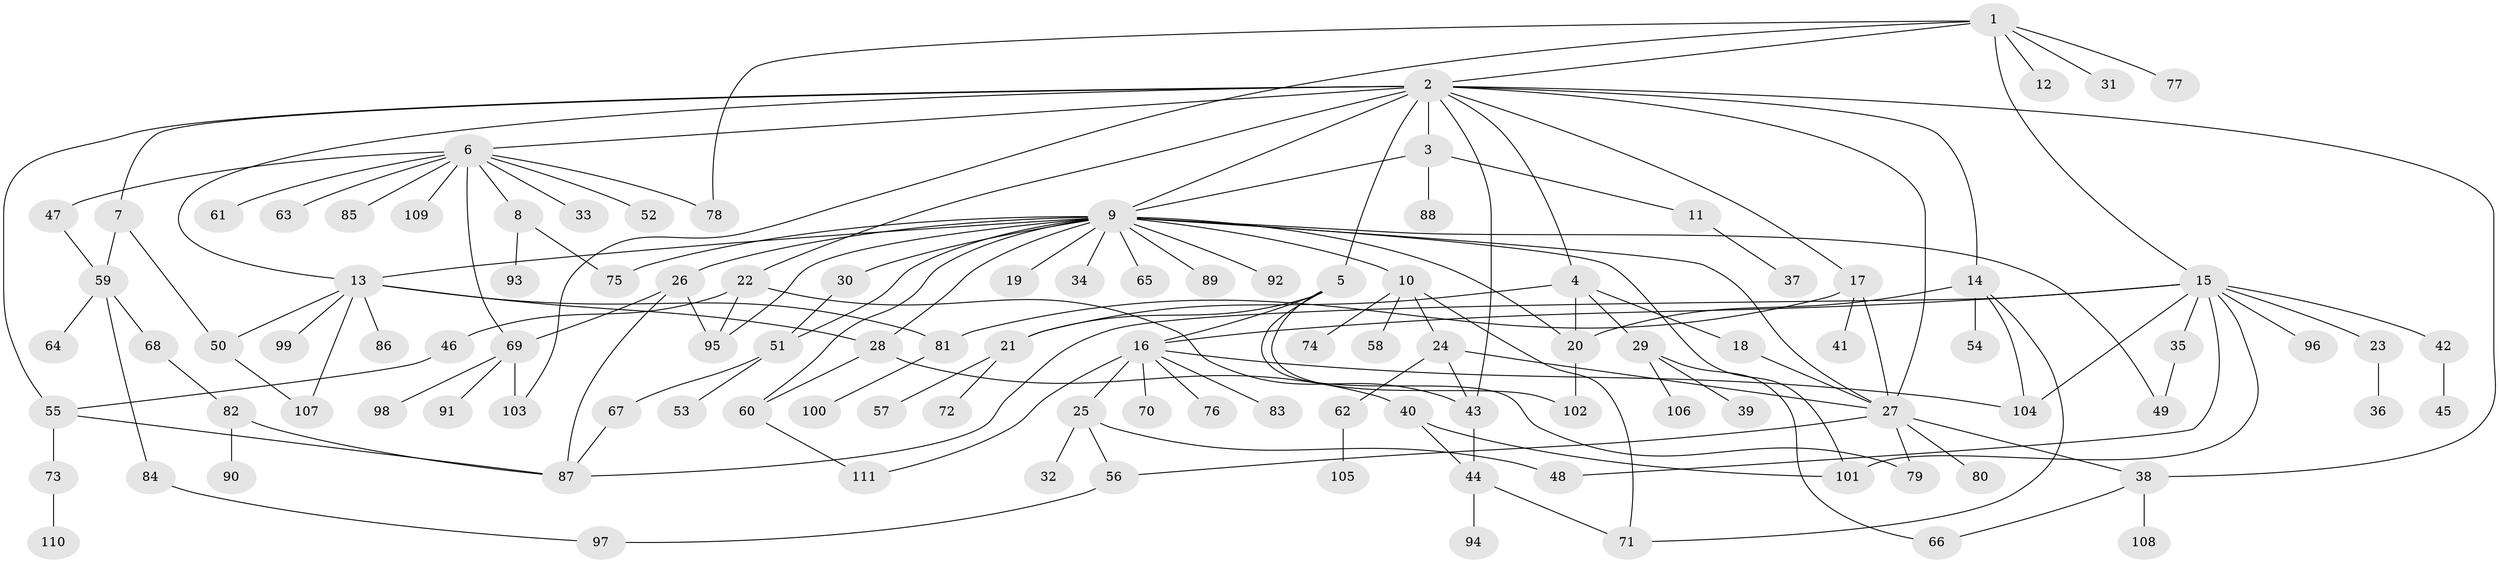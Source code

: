// coarse degree distribution, {6: 0.014705882352941176, 22: 0.014705882352941176, 3: 0.11764705882352941, 5: 0.058823529411764705, 7: 0.04411764705882353, 10: 0.014705882352941176, 2: 0.23529411764705882, 8: 0.029411764705882353, 4: 0.1323529411764706, 1: 0.3235294117647059, 9: 0.014705882352941176}
// Generated by graph-tools (version 1.1) at 2025/50/03/04/25 22:50:05]
// undirected, 111 vertices, 156 edges
graph export_dot {
  node [color=gray90,style=filled];
  1;
  2;
  3;
  4;
  5;
  6;
  7;
  8;
  9;
  10;
  11;
  12;
  13;
  14;
  15;
  16;
  17;
  18;
  19;
  20;
  21;
  22;
  23;
  24;
  25;
  26;
  27;
  28;
  29;
  30;
  31;
  32;
  33;
  34;
  35;
  36;
  37;
  38;
  39;
  40;
  41;
  42;
  43;
  44;
  45;
  46;
  47;
  48;
  49;
  50;
  51;
  52;
  53;
  54;
  55;
  56;
  57;
  58;
  59;
  60;
  61;
  62;
  63;
  64;
  65;
  66;
  67;
  68;
  69;
  70;
  71;
  72;
  73;
  74;
  75;
  76;
  77;
  78;
  79;
  80;
  81;
  82;
  83;
  84;
  85;
  86;
  87;
  88;
  89;
  90;
  91;
  92;
  93;
  94;
  95;
  96;
  97;
  98;
  99;
  100;
  101;
  102;
  103;
  104;
  105;
  106;
  107;
  108;
  109;
  110;
  111;
  1 -- 2;
  1 -- 12;
  1 -- 15;
  1 -- 31;
  1 -- 77;
  1 -- 78;
  1 -- 103;
  2 -- 3;
  2 -- 4;
  2 -- 5;
  2 -- 6;
  2 -- 7;
  2 -- 9;
  2 -- 13;
  2 -- 14;
  2 -- 17;
  2 -- 22;
  2 -- 27;
  2 -- 38;
  2 -- 43;
  2 -- 55;
  3 -- 9;
  3 -- 11;
  3 -- 88;
  4 -- 18;
  4 -- 20;
  4 -- 21;
  4 -- 29;
  5 -- 16;
  5 -- 21;
  5 -- 79;
  5 -- 102;
  6 -- 8;
  6 -- 33;
  6 -- 47;
  6 -- 52;
  6 -- 61;
  6 -- 63;
  6 -- 69;
  6 -- 78;
  6 -- 85;
  6 -- 109;
  7 -- 50;
  7 -- 59;
  8 -- 75;
  8 -- 93;
  9 -- 10;
  9 -- 13;
  9 -- 19;
  9 -- 20;
  9 -- 26;
  9 -- 27;
  9 -- 28;
  9 -- 30;
  9 -- 34;
  9 -- 49;
  9 -- 51;
  9 -- 60;
  9 -- 65;
  9 -- 75;
  9 -- 89;
  9 -- 92;
  9 -- 95;
  9 -- 101;
  10 -- 24;
  10 -- 58;
  10 -- 71;
  10 -- 74;
  11 -- 37;
  13 -- 28;
  13 -- 50;
  13 -- 81;
  13 -- 86;
  13 -- 99;
  13 -- 107;
  14 -- 20;
  14 -- 54;
  14 -- 71;
  14 -- 104;
  15 -- 16;
  15 -- 23;
  15 -- 35;
  15 -- 42;
  15 -- 48;
  15 -- 87;
  15 -- 96;
  15 -- 101;
  15 -- 104;
  16 -- 25;
  16 -- 70;
  16 -- 76;
  16 -- 83;
  16 -- 104;
  16 -- 111;
  17 -- 27;
  17 -- 41;
  17 -- 81;
  18 -- 27;
  20 -- 102;
  21 -- 57;
  21 -- 72;
  22 -- 43;
  22 -- 46;
  22 -- 95;
  23 -- 36;
  24 -- 27;
  24 -- 43;
  24 -- 62;
  25 -- 32;
  25 -- 48;
  25 -- 56;
  26 -- 69;
  26 -- 87;
  26 -- 95;
  27 -- 38;
  27 -- 56;
  27 -- 79;
  27 -- 80;
  28 -- 40;
  28 -- 60;
  29 -- 39;
  29 -- 66;
  29 -- 106;
  30 -- 51;
  35 -- 49;
  38 -- 66;
  38 -- 108;
  40 -- 44;
  40 -- 101;
  42 -- 45;
  43 -- 44;
  44 -- 71;
  44 -- 94;
  46 -- 55;
  47 -- 59;
  50 -- 107;
  51 -- 53;
  51 -- 67;
  55 -- 73;
  55 -- 87;
  56 -- 97;
  59 -- 64;
  59 -- 68;
  59 -- 84;
  60 -- 111;
  62 -- 105;
  67 -- 87;
  68 -- 82;
  69 -- 91;
  69 -- 98;
  69 -- 103;
  73 -- 110;
  81 -- 100;
  82 -- 87;
  82 -- 90;
  84 -- 97;
}
